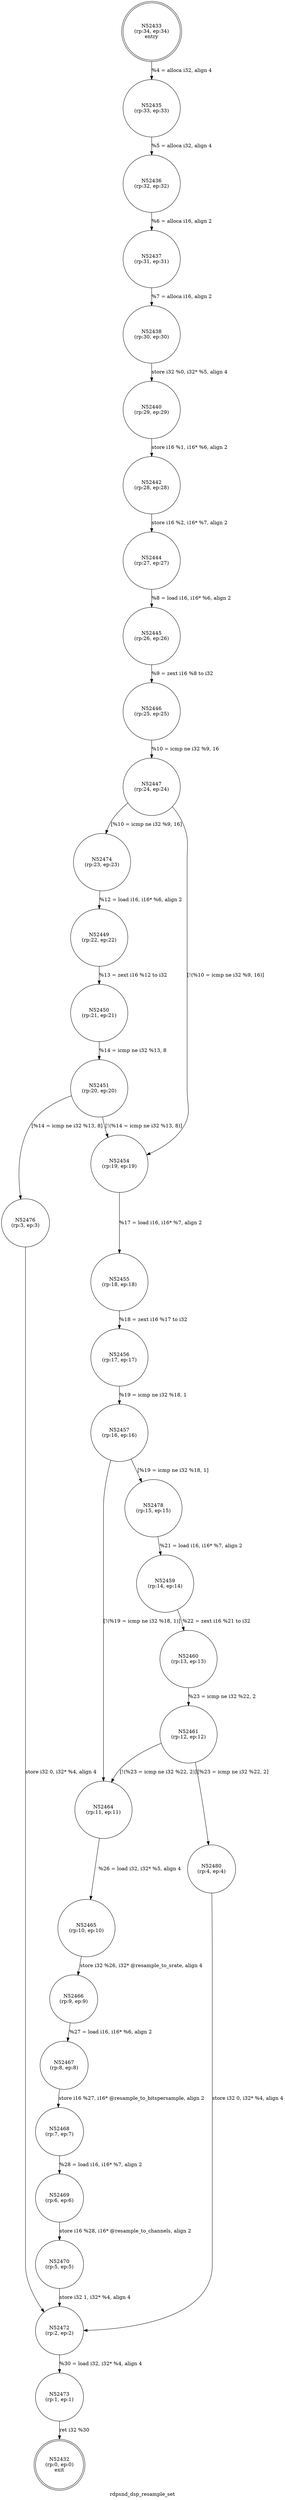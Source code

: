 digraph rdpsnd_dsp_resample_set {
label="rdpsnd_dsp_resample_set"
52432 [label="N52432\n(rp:0, ep:0)\nexit", shape="doublecircle"]
52433 [label="N52433\n(rp:34, ep:34)\nentry", shape="doublecircle"]
52433 -> 52435 [label="%4 = alloca i32, align 4"]
52435 [label="N52435\n(rp:33, ep:33)", shape="circle"]
52435 -> 52436 [label="%5 = alloca i32, align 4"]
52436 [label="N52436\n(rp:32, ep:32)", shape="circle"]
52436 -> 52437 [label="%6 = alloca i16, align 2"]
52437 [label="N52437\n(rp:31, ep:31)", shape="circle"]
52437 -> 52438 [label="%7 = alloca i16, align 2"]
52438 [label="N52438\n(rp:30, ep:30)", shape="circle"]
52438 -> 52440 [label="store i32 %0, i32* %5, align 4"]
52440 [label="N52440\n(rp:29, ep:29)", shape="circle"]
52440 -> 52442 [label="store i16 %1, i16* %6, align 2"]
52442 [label="N52442\n(rp:28, ep:28)", shape="circle"]
52442 -> 52444 [label="store i16 %2, i16* %7, align 2"]
52444 [label="N52444\n(rp:27, ep:27)", shape="circle"]
52444 -> 52445 [label="%8 = load i16, i16* %6, align 2"]
52445 [label="N52445\n(rp:26, ep:26)", shape="circle"]
52445 -> 52446 [label="%9 = zext i16 %8 to i32"]
52446 [label="N52446\n(rp:25, ep:25)", shape="circle"]
52446 -> 52447 [label="%10 = icmp ne i32 %9, 16"]
52447 [label="N52447\n(rp:24, ep:24)", shape="circle"]
52447 -> 52474 [label="[%10 = icmp ne i32 %9, 16]"]
52447 -> 52454 [label="[!(%10 = icmp ne i32 %9, 16)]"]
52449 [label="N52449\n(rp:22, ep:22)", shape="circle"]
52449 -> 52450 [label="%13 = zext i16 %12 to i32"]
52450 [label="N52450\n(rp:21, ep:21)", shape="circle"]
52450 -> 52451 [label="%14 = icmp ne i32 %13, 8"]
52451 [label="N52451\n(rp:20, ep:20)", shape="circle"]
52451 -> 52476 [label="[%14 = icmp ne i32 %13, 8]"]
52451 -> 52454 [label="[!(%14 = icmp ne i32 %13, 8)]"]
52454 [label="N52454\n(rp:19, ep:19)", shape="circle"]
52454 -> 52455 [label="%17 = load i16, i16* %7, align 2"]
52455 [label="N52455\n(rp:18, ep:18)", shape="circle"]
52455 -> 52456 [label="%18 = zext i16 %17 to i32"]
52456 [label="N52456\n(rp:17, ep:17)", shape="circle"]
52456 -> 52457 [label="%19 = icmp ne i32 %18, 1"]
52457 [label="N52457\n(rp:16, ep:16)", shape="circle"]
52457 -> 52478 [label="[%19 = icmp ne i32 %18, 1]"]
52457 -> 52464 [label="[!(%19 = icmp ne i32 %18, 1)]"]
52459 [label="N52459\n(rp:14, ep:14)", shape="circle"]
52459 -> 52460 [label="%22 = zext i16 %21 to i32"]
52460 [label="N52460\n(rp:13, ep:13)", shape="circle"]
52460 -> 52461 [label="%23 = icmp ne i32 %22, 2"]
52461 [label="N52461\n(rp:12, ep:12)", shape="circle"]
52461 -> 52480 [label="[%23 = icmp ne i32 %22, 2]"]
52461 -> 52464 [label="[!(%23 = icmp ne i32 %22, 2)]"]
52464 [label="N52464\n(rp:11, ep:11)", shape="circle"]
52464 -> 52465 [label="%26 = load i32, i32* %5, align 4"]
52465 [label="N52465\n(rp:10, ep:10)", shape="circle"]
52465 -> 52466 [label="store i32 %26, i32* @resample_to_srate, align 4"]
52466 [label="N52466\n(rp:9, ep:9)", shape="circle"]
52466 -> 52467 [label="%27 = load i16, i16* %6, align 2"]
52467 [label="N52467\n(rp:8, ep:8)", shape="circle"]
52467 -> 52468 [label="store i16 %27, i16* @resample_to_bitspersample, align 2"]
52468 [label="N52468\n(rp:7, ep:7)", shape="circle"]
52468 -> 52469 [label="%28 = load i16, i16* %7, align 2"]
52469 [label="N52469\n(rp:6, ep:6)", shape="circle"]
52469 -> 52470 [label="store i16 %28, i16* @resample_to_channels, align 2"]
52470 [label="N52470\n(rp:5, ep:5)", shape="circle"]
52470 -> 52472 [label="store i32 1, i32* %4, align 4"]
52472 [label="N52472\n(rp:2, ep:2)", shape="circle"]
52472 -> 52473 [label="%30 = load i32, i32* %4, align 4"]
52473 [label="N52473\n(rp:1, ep:1)", shape="circle"]
52473 -> 52432 [label="ret i32 %30"]
52474 [label="N52474\n(rp:23, ep:23)", shape="circle"]
52474 -> 52449 [label="%12 = load i16, i16* %6, align 2"]
52476 [label="N52476\n(rp:3, ep:3)", shape="circle"]
52476 -> 52472 [label="store i32 0, i32* %4, align 4"]
52478 [label="N52478\n(rp:15, ep:15)", shape="circle"]
52478 -> 52459 [label="%21 = load i16, i16* %7, align 2"]
52480 [label="N52480\n(rp:4, ep:4)", shape="circle"]
52480 -> 52472 [label="store i32 0, i32* %4, align 4"]
}
